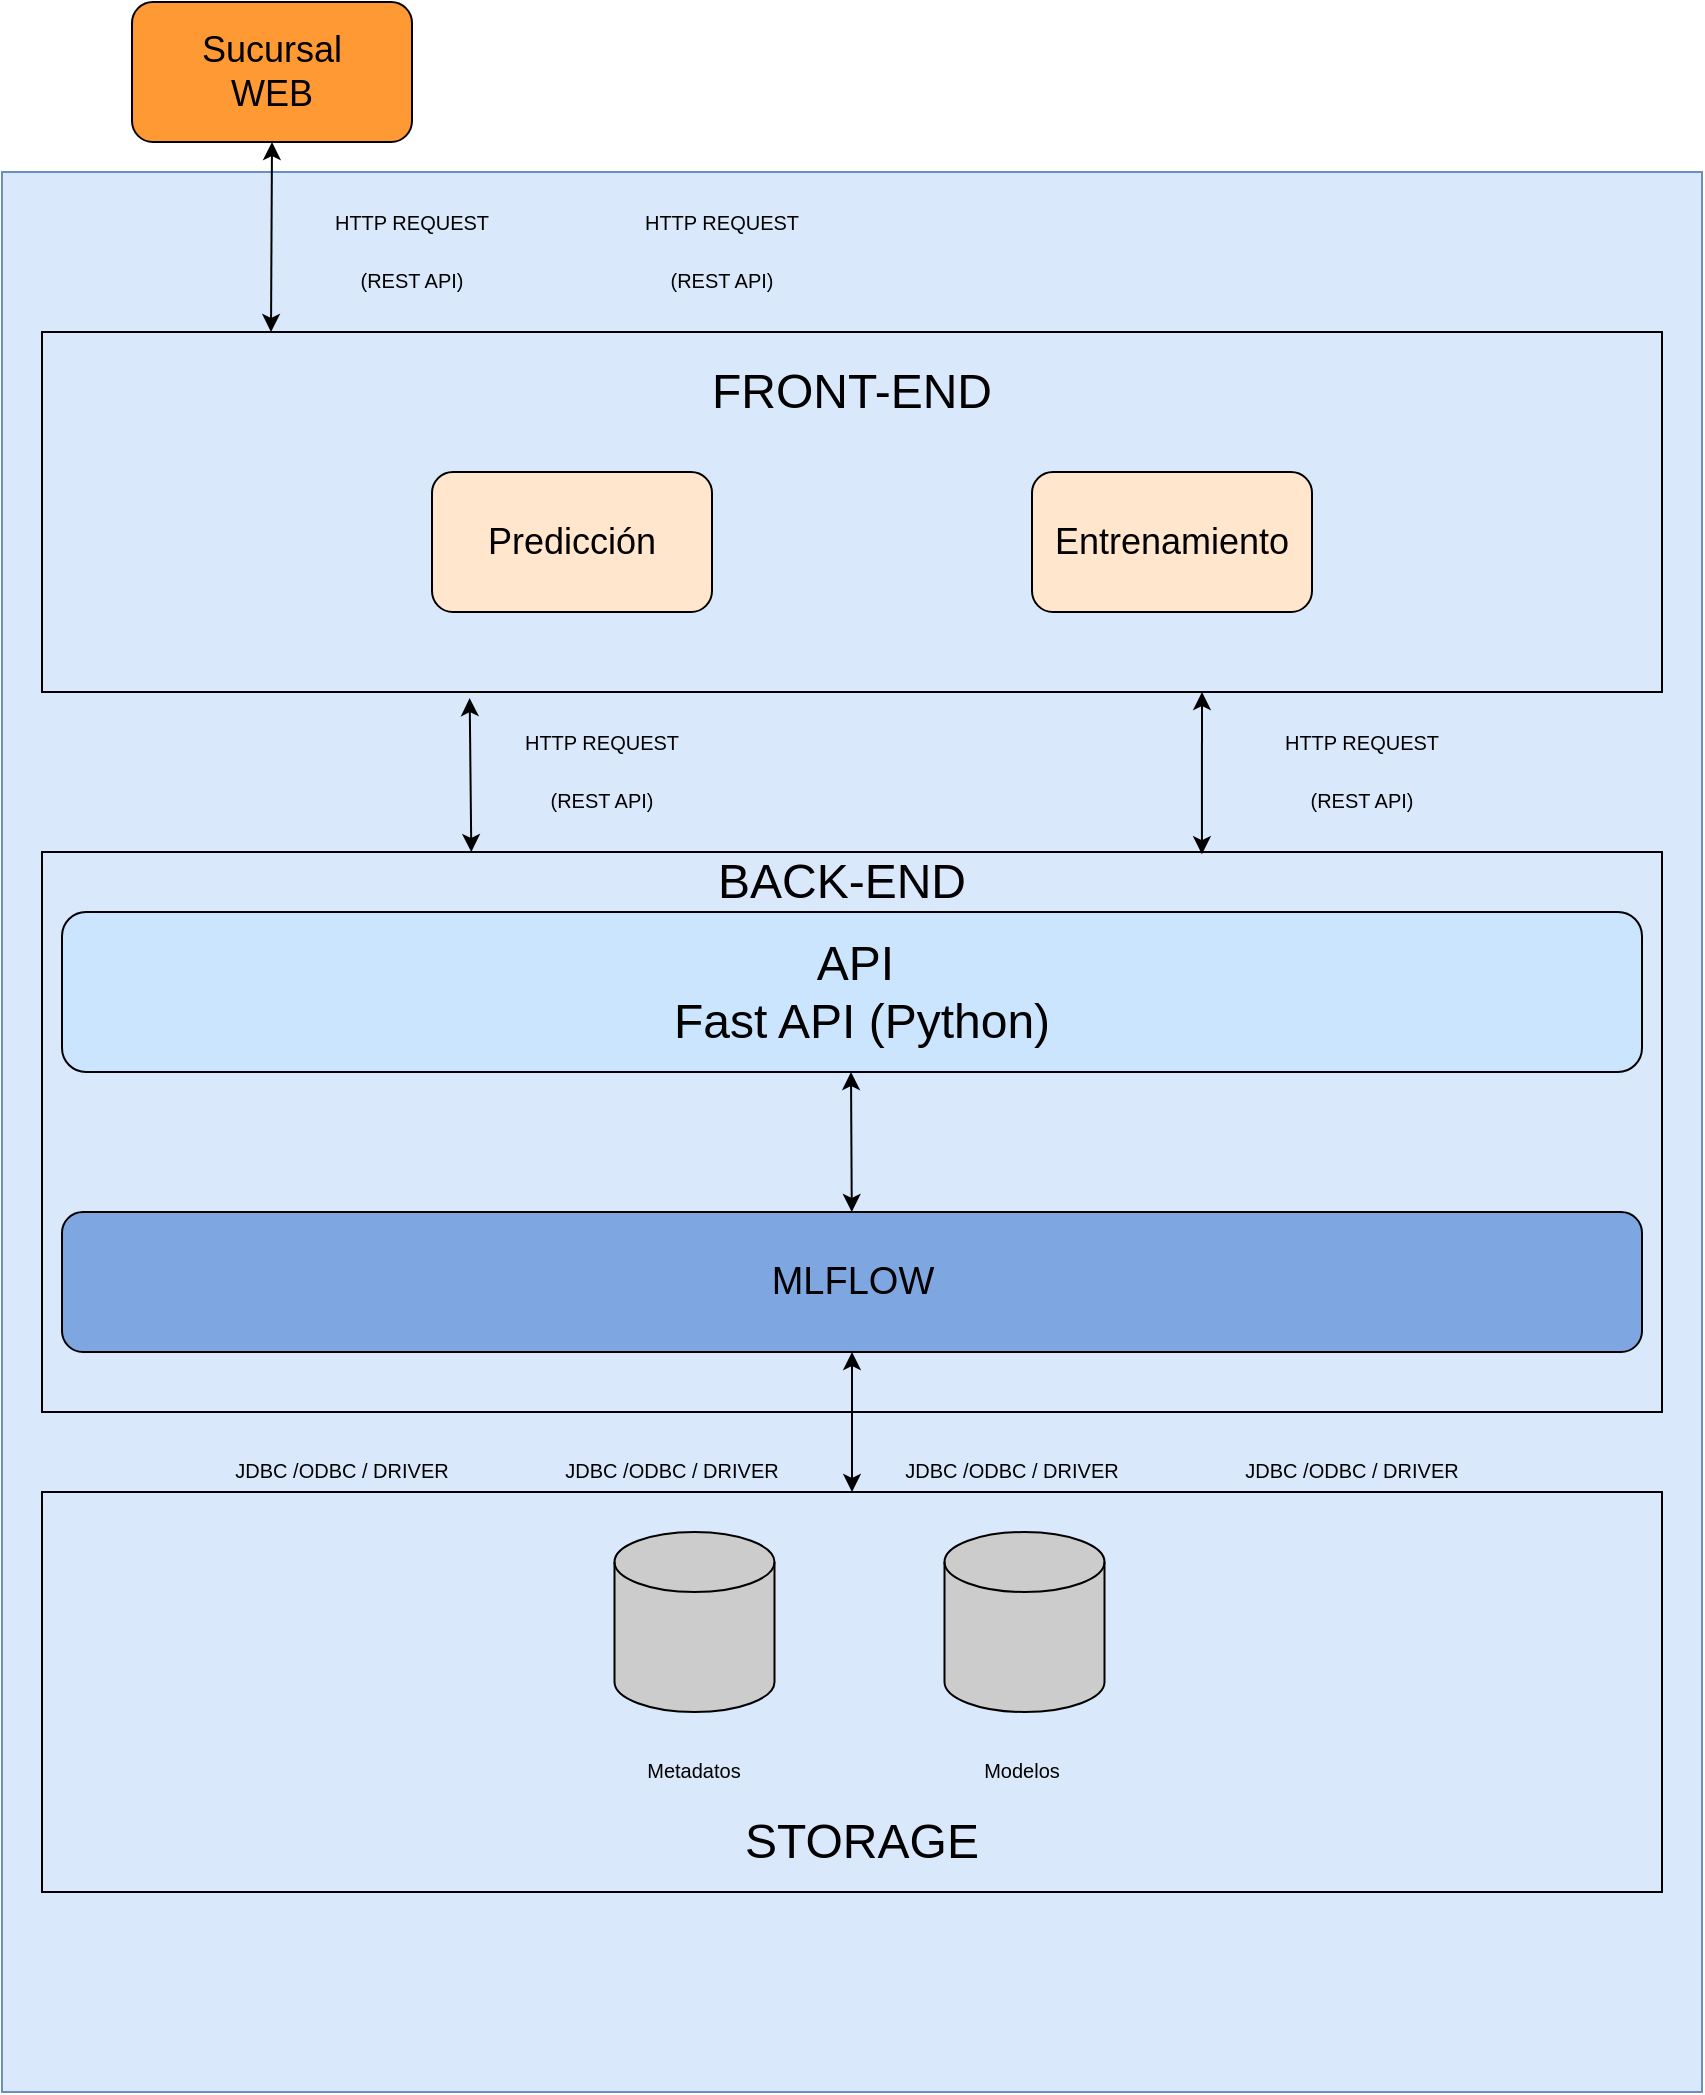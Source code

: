 <mxfile version="23.1.5" type="device">
  <diagram name="Page-1" id="1GWjGAzASCi5-HK1rNAw">
    <mxGraphModel dx="2577" dy="2448" grid="1" gridSize="10" guides="1" tooltips="1" connect="1" arrows="1" fold="1" page="1" pageScale="1" pageWidth="850" pageHeight="1100" math="0" shadow="0">
      <root>
        <mxCell id="0" />
        <mxCell id="1" parent="0" />
        <mxCell id="FmNz6zR6sHLi3Z8HH31l-13" value="" style="rounded=0;whiteSpace=wrap;html=1;fillColor=#dae8fc;strokeColor=#6c8ebf;" vertex="1" parent="1">
          <mxGeometry y="20" width="850" height="960" as="geometry" />
        </mxCell>
        <mxCell id="R07uylmthyQR4Xqn3CyL-98" value="" style="rounded=0;whiteSpace=wrap;html=1;shadow=0;fontSize=10;fillColor=none;" parent="1" vertex="1">
          <mxGeometry x="20" y="360" width="810" height="280" as="geometry" />
        </mxCell>
        <mxCell id="R07uylmthyQR4Xqn3CyL-109" value="" style="rounded=0;whiteSpace=wrap;html=1;shadow=0;fontSize=10;fillColor=none;" parent="1" vertex="1">
          <mxGeometry x="20" y="680" width="810" height="200" as="geometry" />
        </mxCell>
        <mxCell id="R07uylmthyQR4Xqn3CyL-11" value="" style="rounded=0;whiteSpace=wrap;html=1;fontSize=18;fillColor=none;" parent="1" vertex="1">
          <mxGeometry x="20" y="100" width="810" height="180" as="geometry" />
        </mxCell>
        <mxCell id="R07uylmthyQR4Xqn3CyL-1" value="" style="rounded=1;whiteSpace=wrap;html=1;fillColor=#FFE6CC;" parent="1" vertex="1">
          <mxGeometry x="215" y="170" width="140" height="70" as="geometry" />
        </mxCell>
        <mxCell id="R07uylmthyQR4Xqn3CyL-3" value="" style="rounded=1;whiteSpace=wrap;html=1;fillColor=#FFE6CC;" parent="1" vertex="1">
          <mxGeometry x="515" y="170" width="140" height="70" as="geometry" />
        </mxCell>
        <mxCell id="R07uylmthyQR4Xqn3CyL-6" value="&lt;font style=&quot;font-size: 18px;&quot;&gt;Predicción&lt;/font&gt;" style="text;html=1;strokeColor=none;fillColor=none;align=center;verticalAlign=middle;whiteSpace=wrap;rounded=0;" parent="1" vertex="1">
          <mxGeometry x="245" y="190" width="80" height="30" as="geometry" />
        </mxCell>
        <mxCell id="R07uylmthyQR4Xqn3CyL-8" value="&lt;font style=&quot;font-size: 18px;&quot;&gt;Entrenamiento&lt;/font&gt;" style="text;html=1;strokeColor=none;fillColor=none;align=center;verticalAlign=middle;whiteSpace=wrap;rounded=0;" parent="1" vertex="1">
          <mxGeometry x="545" y="190" width="80" height="30" as="geometry" />
        </mxCell>
        <mxCell id="R07uylmthyQR4Xqn3CyL-12" value="&lt;font style=&quot;font-size: 24px;&quot;&gt;FRONT-END&lt;/font&gt;" style="text;html=1;strokeColor=none;fillColor=none;align=center;verticalAlign=middle;whiteSpace=wrap;rounded=0;fontSize=18;" parent="1" vertex="1">
          <mxGeometry x="330" y="115" width="190" height="30" as="geometry" />
        </mxCell>
        <mxCell id="R07uylmthyQR4Xqn3CyL-29" value="" style="rounded=1;whiteSpace=wrap;html=1;fontSize=18;fillColor=#CCE5FF;" parent="1" vertex="1">
          <mxGeometry x="30" y="390" width="790" height="80" as="geometry" />
        </mxCell>
        <mxCell id="R07uylmthyQR4Xqn3CyL-38" value="&lt;font style=&quot;font-size: 24px;&quot;&gt;API&amp;nbsp;&lt;br&gt;Fast API (Python)&lt;br&gt;&lt;/font&gt;" style="text;html=1;strokeColor=none;fillColor=none;align=center;verticalAlign=middle;whiteSpace=wrap;rounded=0;fontSize=18;" parent="1" vertex="1">
          <mxGeometry x="40" y="415" width="780" height="30" as="geometry" />
        </mxCell>
        <mxCell id="R07uylmthyQR4Xqn3CyL-46" value="" style="endArrow=classic;startArrow=classic;html=1;rounded=0;fontSize=24;entryX=0.264;entryY=1.017;entryDx=0;entryDy=0;entryPerimeter=0;exitX=0.265;exitY=0;exitDx=0;exitDy=0;exitPerimeter=0;" parent="1" source="R07uylmthyQR4Xqn3CyL-98" target="R07uylmthyQR4Xqn3CyL-11" edge="1">
          <mxGeometry width="50" height="50" relative="1" as="geometry">
            <mxPoint x="235" y="350" as="sourcePoint" />
            <mxPoint x="285" y="300" as="targetPoint" />
          </mxGeometry>
        </mxCell>
        <mxCell id="R07uylmthyQR4Xqn3CyL-47" value="" style="endArrow=classic;startArrow=classic;html=1;rounded=0;fontSize=24;entryX=0.259;entryY=1;entryDx=0;entryDy=0;entryPerimeter=0;exitX=0.716;exitY=0.004;exitDx=0;exitDy=0;exitPerimeter=0;" parent="1" source="R07uylmthyQR4Xqn3CyL-98" edge="1">
          <mxGeometry width="50" height="50" relative="1" as="geometry">
            <mxPoint x="600.39" y="350" as="sourcePoint" />
            <mxPoint x="600.0" y="280" as="targetPoint" />
          </mxGeometry>
        </mxCell>
        <mxCell id="R07uylmthyQR4Xqn3CyL-50" value="&lt;font style=&quot;font-size: 10px;&quot;&gt;HTTP REQUEST &lt;br&gt;(REST API)&lt;br&gt;&lt;/font&gt;" style="text;html=1;strokeColor=none;fillColor=none;align=center;verticalAlign=middle;whiteSpace=wrap;rounded=0;fontSize=24;" parent="1" vertex="1">
          <mxGeometry x="235" y="300" width="130" height="30" as="geometry" />
        </mxCell>
        <mxCell id="R07uylmthyQR4Xqn3CyL-68" value="" style="shape=cylinder3;whiteSpace=wrap;html=1;boundedLbl=1;backgroundOutline=1;size=15;shadow=0;fontSize=10;fillColor=#CCCCCC;" parent="1" vertex="1">
          <mxGeometry x="306.25" y="700" width="80" height="90" as="geometry" />
        </mxCell>
        <mxCell id="FmNz6zR6sHLi3Z8HH31l-9" style="edgeStyle=orthogonalEdgeStyle;rounded=0;orthogonalLoop=1;jettySize=auto;html=1;entryX=0.5;entryY=0;entryDx=0;entryDy=0;startArrow=classic;startFill=1;" edge="1" parent="1" source="R07uylmthyQR4Xqn3CyL-76" target="R07uylmthyQR4Xqn3CyL-109">
          <mxGeometry relative="1" as="geometry" />
        </mxCell>
        <mxCell id="R07uylmthyQR4Xqn3CyL-76" value="" style="rounded=1;whiteSpace=wrap;html=1;fillColor=#7EA6E0;" parent="1" vertex="1">
          <mxGeometry x="30" y="540" width="790" height="70" as="geometry" />
        </mxCell>
        <mxCell id="R07uylmthyQR4Xqn3CyL-77" value="&lt;span style=&quot;font-size: 19px;&quot;&gt;MLFLOW&lt;/span&gt;" style="text;html=1;strokeColor=none;fillColor=none;align=center;verticalAlign=middle;whiteSpace=wrap;rounded=0;fontSize=19;" parent="1" vertex="1">
          <mxGeometry x="382.5" y="560" width="85" height="30" as="geometry" />
        </mxCell>
        <mxCell id="R07uylmthyQR4Xqn3CyL-78" value="" style="endArrow=classic;startArrow=classic;html=1;rounded=0;fontSize=24;entryX=0.259;entryY=1;entryDx=0;entryDy=0;entryPerimeter=0;" parent="1" edge="1">
          <mxGeometry width="50" height="50" relative="1" as="geometry">
            <mxPoint x="424.89" y="540" as="sourcePoint" />
            <mxPoint x="424.5" y="470" as="targetPoint" />
          </mxGeometry>
        </mxCell>
        <mxCell id="R07uylmthyQR4Xqn3CyL-85" value="" style="shape=cylinder3;whiteSpace=wrap;html=1;boundedLbl=1;backgroundOutline=1;size=15;shadow=0;fontSize=10;fillColor=#CCCCCC;" parent="1" vertex="1">
          <mxGeometry x="471.25" y="700" width="80" height="90" as="geometry" />
        </mxCell>
        <mxCell id="R07uylmthyQR4Xqn3CyL-99" value="&lt;font style=&quot;font-size: 24px;&quot;&gt;BACK-END&lt;/font&gt;" style="text;html=1;strokeColor=none;fillColor=none;align=center;verticalAlign=middle;whiteSpace=wrap;rounded=0;fontSize=18;" parent="1" vertex="1">
          <mxGeometry x="325" y="360" width="190" height="30" as="geometry" />
        </mxCell>
        <mxCell id="R07uylmthyQR4Xqn3CyL-105" value="&lt;font style=&quot;font-size: 10px;&quot;&gt;JDBC /ODBC / DRIVER&lt;/font&gt;" style="text;html=1;strokeColor=none;fillColor=none;align=center;verticalAlign=middle;whiteSpace=wrap;rounded=0;fontSize=24;" parent="1" vertex="1">
          <mxGeometry x="105" y="650" width="130" height="30" as="geometry" />
        </mxCell>
        <mxCell id="R07uylmthyQR4Xqn3CyL-106" value="&lt;font style=&quot;font-size: 10px;&quot;&gt;JDBC /ODBC / DRIVER&lt;/font&gt;" style="text;html=1;strokeColor=none;fillColor=none;align=center;verticalAlign=middle;whiteSpace=wrap;rounded=0;fontSize=24;" parent="1" vertex="1">
          <mxGeometry x="270" y="650" width="130" height="30" as="geometry" />
        </mxCell>
        <mxCell id="R07uylmthyQR4Xqn3CyL-107" value="&lt;font style=&quot;font-size: 10px;&quot;&gt;JDBC /ODBC / DRIVER&lt;/font&gt;" style="text;html=1;strokeColor=none;fillColor=none;align=center;verticalAlign=middle;whiteSpace=wrap;rounded=0;fontSize=24;" parent="1" vertex="1">
          <mxGeometry x="440" y="650" width="130" height="30" as="geometry" />
        </mxCell>
        <mxCell id="R07uylmthyQR4Xqn3CyL-108" value="&lt;font style=&quot;font-size: 10px;&quot;&gt;JDBC /ODBC / DRIVER&lt;/font&gt;" style="text;html=1;strokeColor=none;fillColor=none;align=center;verticalAlign=middle;whiteSpace=wrap;rounded=0;fontSize=24;" parent="1" vertex="1">
          <mxGeometry x="610" y="650" width="130" height="30" as="geometry" />
        </mxCell>
        <mxCell id="R07uylmthyQR4Xqn3CyL-110" value="&lt;font style=&quot;font-size: 24px;&quot;&gt;STORAGE&lt;/font&gt;" style="text;html=1;strokeColor=none;fillColor=none;align=center;verticalAlign=middle;whiteSpace=wrap;rounded=0;fontSize=18;" parent="1" vertex="1">
          <mxGeometry x="335" y="840" width="190" height="30" as="geometry" />
        </mxCell>
        <mxCell id="R07uylmthyQR4Xqn3CyL-111" value="&lt;font style=&quot;font-size: 10px;&quot;&gt;HTTP REQUEST &lt;br&gt;(REST API)&lt;br&gt;&lt;/font&gt;" style="text;html=1;strokeColor=none;fillColor=none;align=center;verticalAlign=middle;whiteSpace=wrap;rounded=0;fontSize=24;" parent="1" vertex="1">
          <mxGeometry x="615" y="300" width="130" height="30" as="geometry" />
        </mxCell>
        <mxCell id="R07uylmthyQR4Xqn3CyL-113" value="" style="rounded=1;whiteSpace=wrap;html=1;fillColor=#FF9933;" parent="1" vertex="1">
          <mxGeometry x="65" y="-65" width="140" height="70" as="geometry" />
        </mxCell>
        <mxCell id="R07uylmthyQR4Xqn3CyL-117" value="&lt;font style=&quot;font-size: 18px;&quot;&gt;Sucursal WEB&lt;/font&gt;" style="text;html=1;strokeColor=none;fillColor=none;align=center;verticalAlign=middle;whiteSpace=wrap;rounded=0;" parent="1" vertex="1">
          <mxGeometry x="95" y="-45" width="80" height="30" as="geometry" />
        </mxCell>
        <mxCell id="R07uylmthyQR4Xqn3CyL-130" value="" style="endArrow=classic;startArrow=classic;html=1;rounded=0;fontSize=24;entryX=0.5;entryY=1;entryDx=0;entryDy=0;exitX=0.716;exitY=0.004;exitDx=0;exitDy=0;exitPerimeter=0;" parent="1" target="R07uylmthyQR4Xqn3CyL-113" edge="1">
          <mxGeometry width="50" height="50" relative="1" as="geometry">
            <mxPoint x="134.5" y="100.0" as="sourcePoint" />
            <mxPoint x="134.54" y="18.88" as="targetPoint" />
          </mxGeometry>
        </mxCell>
        <mxCell id="R07uylmthyQR4Xqn3CyL-134" value="&lt;font style=&quot;font-size: 10px;&quot;&gt;HTTP REQUEST &lt;br&gt;(REST API)&lt;br&gt;&lt;/font&gt;" style="text;html=1;strokeColor=none;fillColor=none;align=center;verticalAlign=middle;whiteSpace=wrap;rounded=0;fontSize=24;" parent="1" vertex="1">
          <mxGeometry x="295" y="40" width="130" height="30" as="geometry" />
        </mxCell>
        <mxCell id="R07uylmthyQR4Xqn3CyL-135" value="&lt;font style=&quot;font-size: 10px;&quot;&gt;HTTP REQUEST &lt;br&gt;(REST API)&lt;br&gt;&lt;/font&gt;" style="text;html=1;strokeColor=none;fillColor=none;align=center;verticalAlign=middle;whiteSpace=wrap;rounded=0;fontSize=24;" parent="1" vertex="1">
          <mxGeometry x="140" y="40" width="130" height="30" as="geometry" />
        </mxCell>
        <mxCell id="FmNz6zR6sHLi3Z8HH31l-1" value="" style="shape=image;verticalLabelPosition=bottom;labelBackgroundColor=default;verticalAlign=top;aspect=fixed;imageAspect=0;image=https://miro.medium.com/v2/resize:fit:750/1*OsB57V0FPteixDBD_BBN4g.png;" vertex="1" parent="1">
          <mxGeometry x="675" y="550" width="136.36" height="50" as="geometry" />
        </mxCell>
        <mxCell id="FmNz6zR6sHLi3Z8HH31l-2" value="" style="shape=image;verticalLabelPosition=bottom;labelBackgroundColor=default;verticalAlign=top;aspect=fixed;imageAspect=0;image=https://fastapi.tiangolo.com/img/logo-margin/logo-teal.png;" vertex="1" parent="1">
          <mxGeometry x="651.63" y="399.67" width="168.37" height="60.67" as="geometry" />
        </mxCell>
        <mxCell id="FmNz6zR6sHLi3Z8HH31l-3" value="" style="shape=image;verticalLabelPosition=bottom;labelBackgroundColor=default;verticalAlign=top;aspect=fixed;imageAspect=0;image=https://images.ctfassets.net/em6l9zw4tzag/oVfiswjNH7DuCb7qGEBPK/b391db3a1d0d3290b96ce7f6aacb32b0/python.png;" vertex="1" parent="1">
          <mxGeometry x="45" y="405.01" width="54.99" height="54.99" as="geometry" />
        </mxCell>
        <mxCell id="FmNz6zR6sHLi3Z8HH31l-5" value="" style="shape=image;verticalLabelPosition=bottom;labelBackgroundColor=default;verticalAlign=top;aspect=fixed;imageAspect=0;image=https://upload.wikimedia.org/wikipedia/commons/thumb/2/29/Postgresql_elephant.svg/993px-Postgresql_elephant.svg.png;" vertex="1" parent="1">
          <mxGeometry x="325.97" y="740" width="40.57" height="41.84" as="geometry" />
        </mxCell>
        <mxCell id="FmNz6zR6sHLi3Z8HH31l-6" value="" style="shape=image;verticalLabelPosition=bottom;labelBackgroundColor=default;verticalAlign=top;aspect=fixed;imageAspect=0;image=https://cdn.worldvectorlogo.com/logos/minio-1.svg;" vertex="1" parent="1">
          <mxGeometry x="499.29" y="740" width="20.71" height="41.84" as="geometry" />
        </mxCell>
        <mxCell id="FmNz6zR6sHLi3Z8HH31l-7" value="&lt;font style=&quot;font-size: 10px;&quot;&gt;Metadatos&lt;br&gt;&lt;/font&gt;" style="text;html=1;strokeColor=none;fillColor=none;align=center;verticalAlign=middle;whiteSpace=wrap;rounded=0;fontSize=24;" vertex="1" parent="1">
          <mxGeometry x="281.26" y="800" width="130" height="30" as="geometry" />
        </mxCell>
        <mxCell id="FmNz6zR6sHLi3Z8HH31l-8" value="&lt;font style=&quot;font-size: 10px;&quot;&gt;Modelos&lt;br&gt;&lt;/font&gt;" style="text;html=1;strokeColor=none;fillColor=none;align=center;verticalAlign=middle;whiteSpace=wrap;rounded=0;fontSize=24;" vertex="1" parent="1">
          <mxGeometry x="444.64" y="800" width="130" height="30" as="geometry" />
        </mxCell>
        <mxCell id="FmNz6zR6sHLi3Z8HH31l-10" value="" style="shape=image;verticalLabelPosition=bottom;labelBackgroundColor=default;verticalAlign=top;aspect=fixed;imageAspect=0;image=https://static-00.iconduck.com/assets.00/flask-icon-797x1024-5a9evoph.png;" vertex="1" parent="1">
          <mxGeometry x="82.4" y="153" width="57.6" height="74" as="geometry" />
        </mxCell>
        <mxCell id="FmNz6zR6sHLi3Z8HH31l-11" value="" style="shape=image;verticalLabelPosition=bottom;labelBackgroundColor=default;verticalAlign=top;aspect=fixed;imageAspect=0;image=https://images.ctfassets.net/em6l9zw4tzag/oVfiswjNH7DuCb7qGEBPK/b391db3a1d0d3290b96ce7f6aacb32b0/python.png;" vertex="1" parent="1">
          <mxGeometry x="759.75" y="220" width="54.99" height="54.99" as="geometry" />
        </mxCell>
        <mxCell id="FmNz6zR6sHLi3Z8HH31l-12" value="" style="shape=image;verticalLabelPosition=bottom;labelBackgroundColor=default;verticalAlign=top;aspect=fixed;imageAspect=0;image=https://static.vecteezy.com/system/resources/previews/027/127/463/non_2x/javascript-logo-javascript-icon-transparent-free-png.png;" vertex="1" parent="1">
          <mxGeometry x="754.49" y="115" width="65.51" height="65.51" as="geometry" />
        </mxCell>
        <mxCell id="FmNz6zR6sHLi3Z8HH31l-14" value="" style="shape=image;verticalLabelPosition=bottom;labelBackgroundColor=default;verticalAlign=top;aspect=fixed;imageAspect=0;image=https://1000marcas.net/wp-content/uploads/2021/05/Docker-Logo-tm.png;" vertex="1" parent="1">
          <mxGeometry x="690" y="890" width="146.47" height="83" as="geometry" />
        </mxCell>
      </root>
    </mxGraphModel>
  </diagram>
</mxfile>
